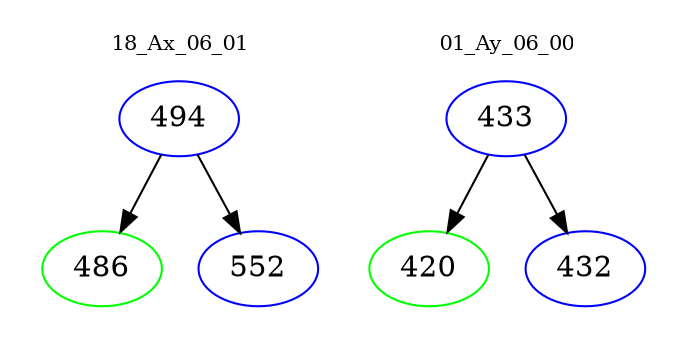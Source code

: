 digraph{
subgraph cluster_0 {
color = white
label = "18_Ax_06_01";
fontsize=10;
T0_494 [label="494", color="blue"]
T0_494 -> T0_486 [color="black"]
T0_486 [label="486", color="green"]
T0_494 -> T0_552 [color="black"]
T0_552 [label="552", color="blue"]
}
subgraph cluster_1 {
color = white
label = "01_Ay_06_00";
fontsize=10;
T1_433 [label="433", color="blue"]
T1_433 -> T1_420 [color="black"]
T1_420 [label="420", color="green"]
T1_433 -> T1_432 [color="black"]
T1_432 [label="432", color="blue"]
}
}

